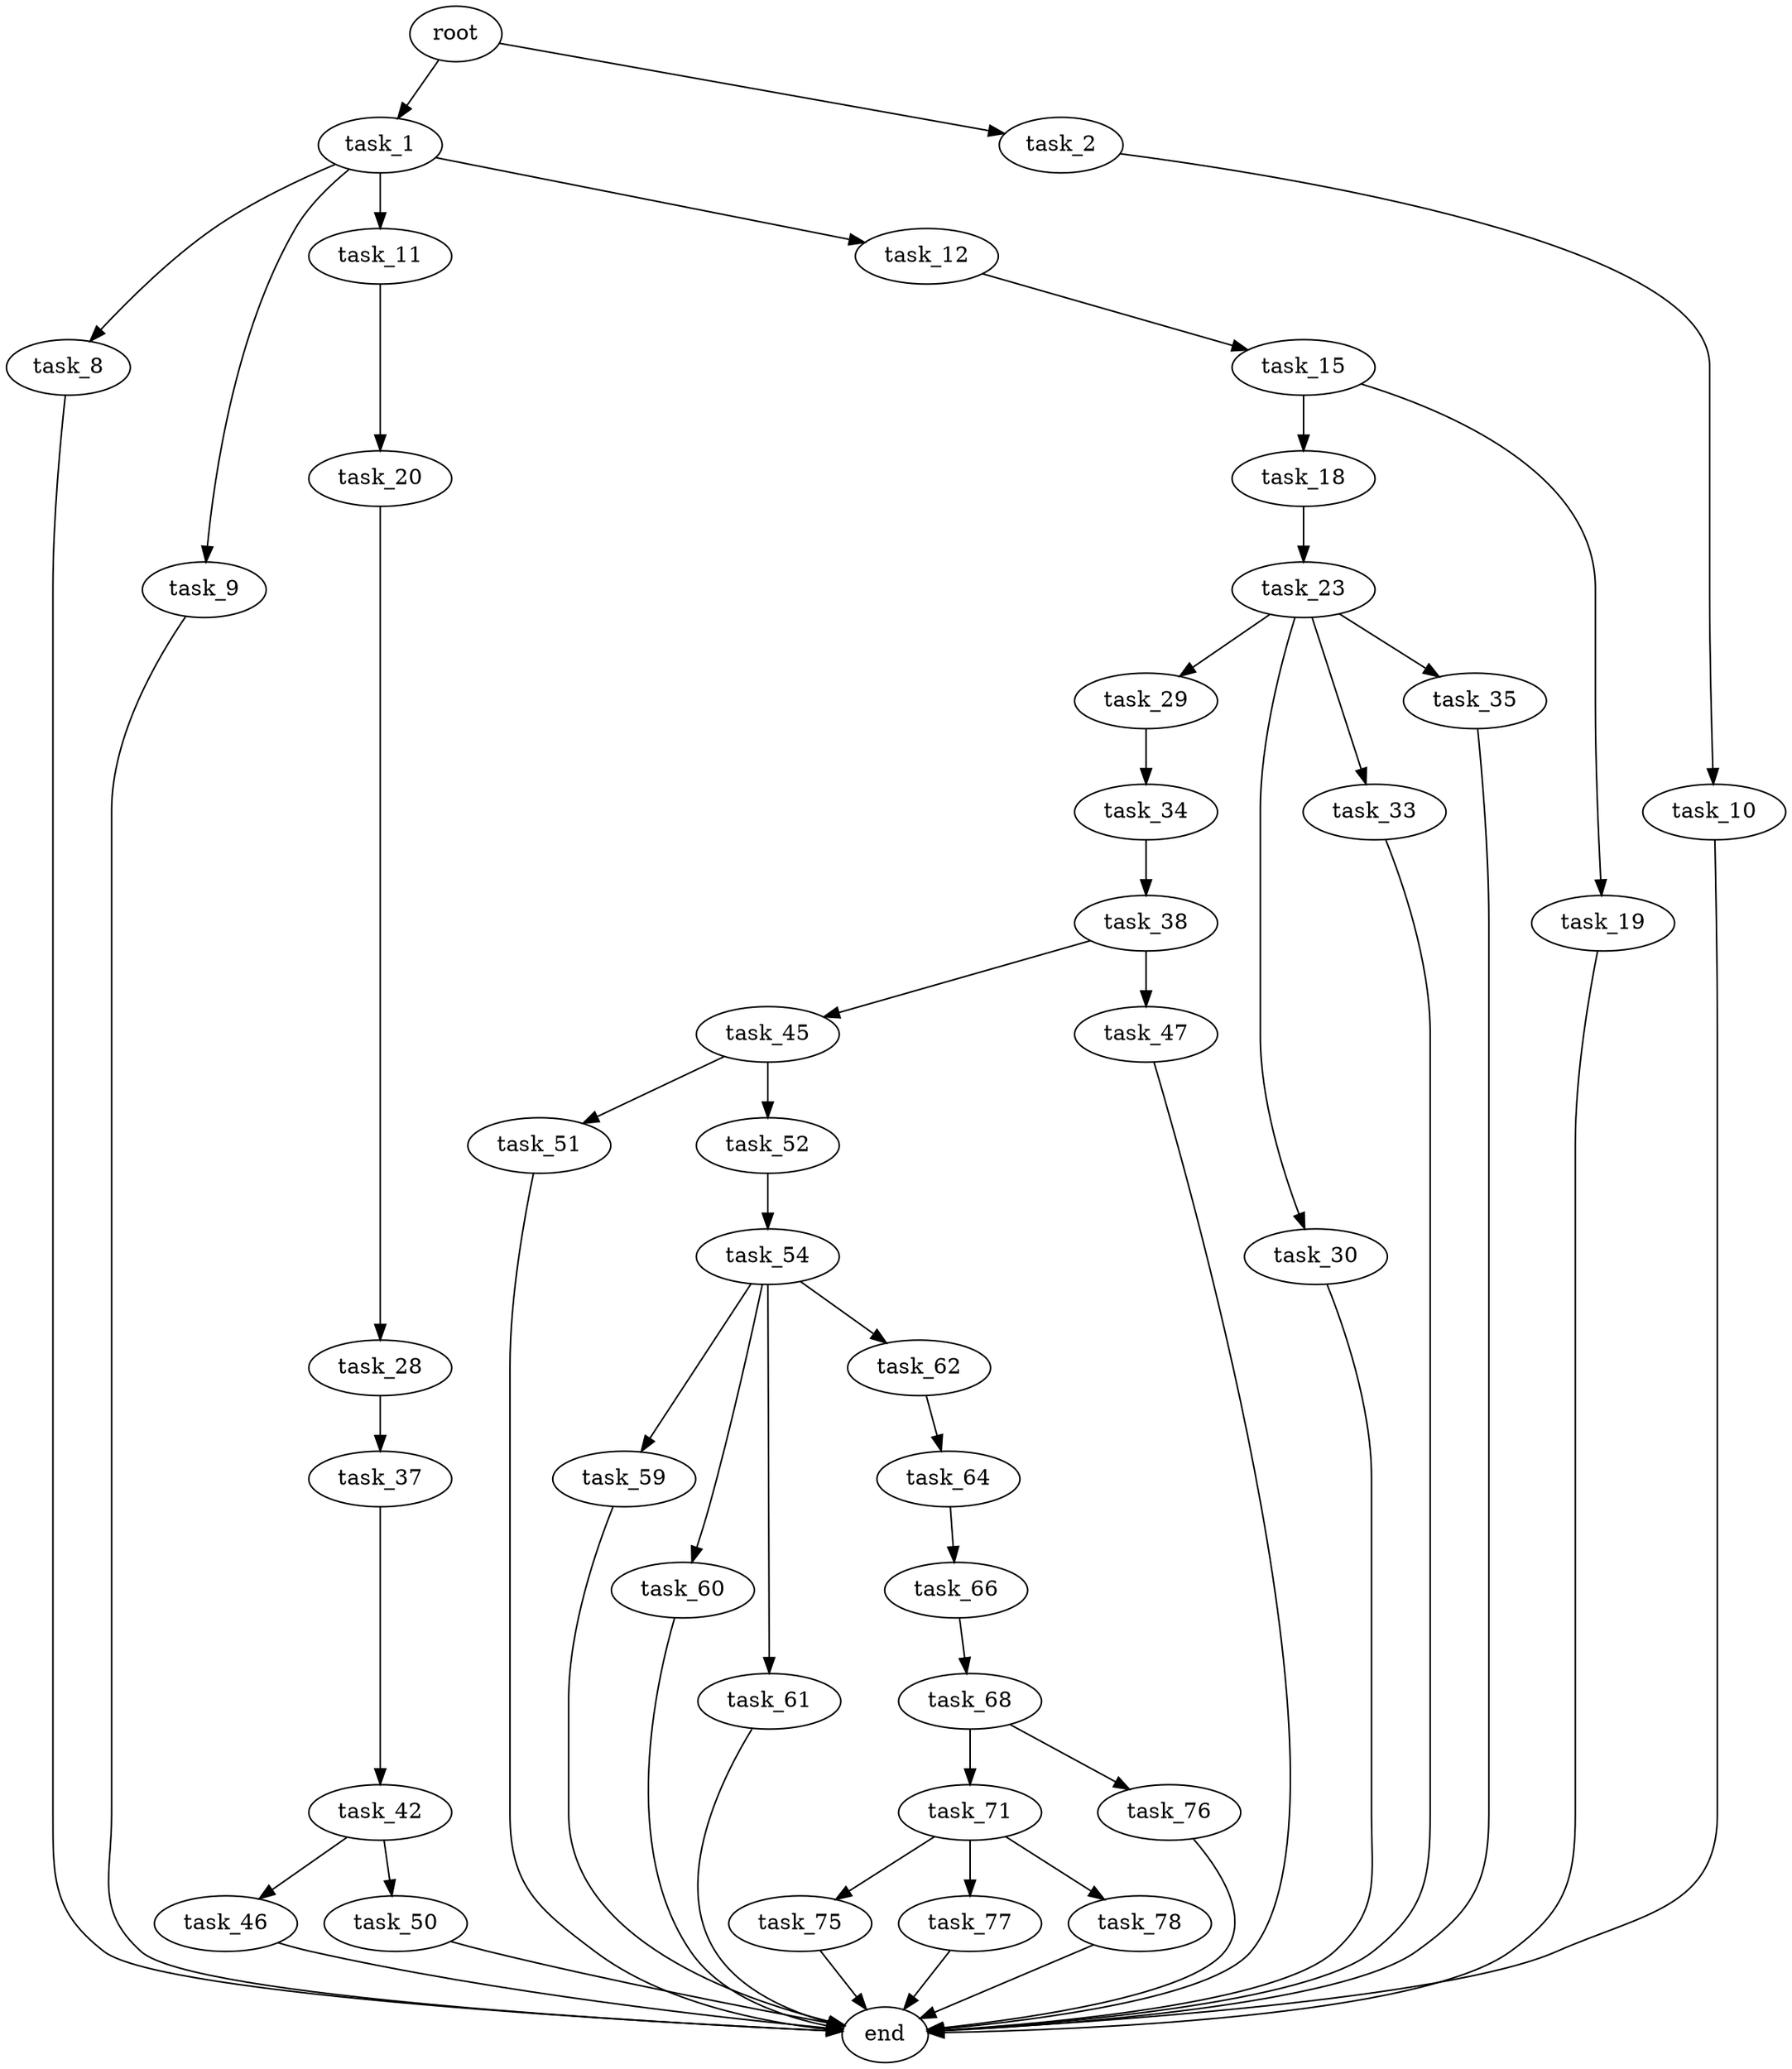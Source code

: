 digraph G {
  root [size="0.000000"];
  task_1 [size="40919375363.000000"];
  task_2 [size="782757789696.000000"];
  task_8 [size="10461531125.000000"];
  task_9 [size="90345916591.000000"];
  task_10 [size="375697051912.000000"];
  task_11 [size="3096261703.000000"];
  task_12 [size="368293445632.000000"];
  task_15 [size="533304889364.000000"];
  task_18 [size="301385792771.000000"];
  task_19 [size="36578245000.000000"];
  task_20 [size="6723429215.000000"];
  task_23 [size="231928233984.000000"];
  task_28 [size="68719476736.000000"];
  task_29 [size="53819664771.000000"];
  task_30 [size="146634298356.000000"];
  task_33 [size="782757789696.000000"];
  task_34 [size="221402905855.000000"];
  task_35 [size="1005002392034.000000"];
  task_37 [size="168246554014.000000"];
  task_38 [size="13717012511.000000"];
  task_42 [size="5825918785.000000"];
  task_45 [size="8589934592.000000"];
  task_46 [size="1042928155721.000000"];
  task_47 [size="279695034688.000000"];
  task_50 [size="782757789696.000000"];
  task_51 [size="368293445632.000000"];
  task_52 [size="8234510322.000000"];
  task_54 [size="83344188329.000000"];
  task_59 [size="1073741824000.000000"];
  task_60 [size="29044292413.000000"];
  task_61 [size="28991029248.000000"];
  task_62 [size="107352141175.000000"];
  task_64 [size="277479408180.000000"];
  task_66 [size="1312557022616.000000"];
  task_68 [size="68719476736.000000"];
  task_71 [size="905838519938.000000"];
  task_75 [size="68719476736.000000"];
  task_76 [size="8589934592.000000"];
  task_77 [size="269490098331.000000"];
  task_78 [size="1184507240748.000000"];
  end [size="0.000000"];

  root -> task_1 [size="1.000000"];
  root -> task_2 [size="1.000000"];
  task_1 -> task_8 [size="75497472.000000"];
  task_1 -> task_9 [size="75497472.000000"];
  task_1 -> task_11 [size="75497472.000000"];
  task_1 -> task_12 [size="75497472.000000"];
  task_2 -> task_10 [size="679477248.000000"];
  task_8 -> end [size="1.000000"];
  task_9 -> end [size="1.000000"];
  task_10 -> end [size="1.000000"];
  task_11 -> task_20 [size="75497472.000000"];
  task_12 -> task_15 [size="411041792.000000"];
  task_15 -> task_18 [size="411041792.000000"];
  task_15 -> task_19 [size="411041792.000000"];
  task_18 -> task_23 [size="209715200.000000"];
  task_19 -> end [size="1.000000"];
  task_20 -> task_28 [size="134217728.000000"];
  task_23 -> task_29 [size="301989888.000000"];
  task_23 -> task_30 [size="301989888.000000"];
  task_23 -> task_33 [size="301989888.000000"];
  task_23 -> task_35 [size="301989888.000000"];
  task_28 -> task_37 [size="134217728.000000"];
  task_29 -> task_34 [size="134217728.000000"];
  task_30 -> end [size="1.000000"];
  task_33 -> end [size="1.000000"];
  task_34 -> task_38 [size="536870912.000000"];
  task_35 -> end [size="1.000000"];
  task_37 -> task_42 [size="301989888.000000"];
  task_38 -> task_45 [size="838860800.000000"];
  task_38 -> task_47 [size="838860800.000000"];
  task_42 -> task_46 [size="209715200.000000"];
  task_42 -> task_50 [size="209715200.000000"];
  task_45 -> task_51 [size="33554432.000000"];
  task_45 -> task_52 [size="33554432.000000"];
  task_46 -> end [size="1.000000"];
  task_47 -> end [size="1.000000"];
  task_50 -> end [size="1.000000"];
  task_51 -> end [size="1.000000"];
  task_52 -> task_54 [size="209715200.000000"];
  task_54 -> task_59 [size="75497472.000000"];
  task_54 -> task_60 [size="75497472.000000"];
  task_54 -> task_61 [size="75497472.000000"];
  task_54 -> task_62 [size="75497472.000000"];
  task_59 -> end [size="1.000000"];
  task_60 -> end [size="1.000000"];
  task_61 -> end [size="1.000000"];
  task_62 -> task_64 [size="411041792.000000"];
  task_64 -> task_66 [size="301989888.000000"];
  task_66 -> task_68 [size="838860800.000000"];
  task_68 -> task_71 [size="134217728.000000"];
  task_68 -> task_76 [size="134217728.000000"];
  task_71 -> task_75 [size="838860800.000000"];
  task_71 -> task_77 [size="838860800.000000"];
  task_71 -> task_78 [size="838860800.000000"];
  task_75 -> end [size="1.000000"];
  task_76 -> end [size="1.000000"];
  task_77 -> end [size="1.000000"];
  task_78 -> end [size="1.000000"];
}

